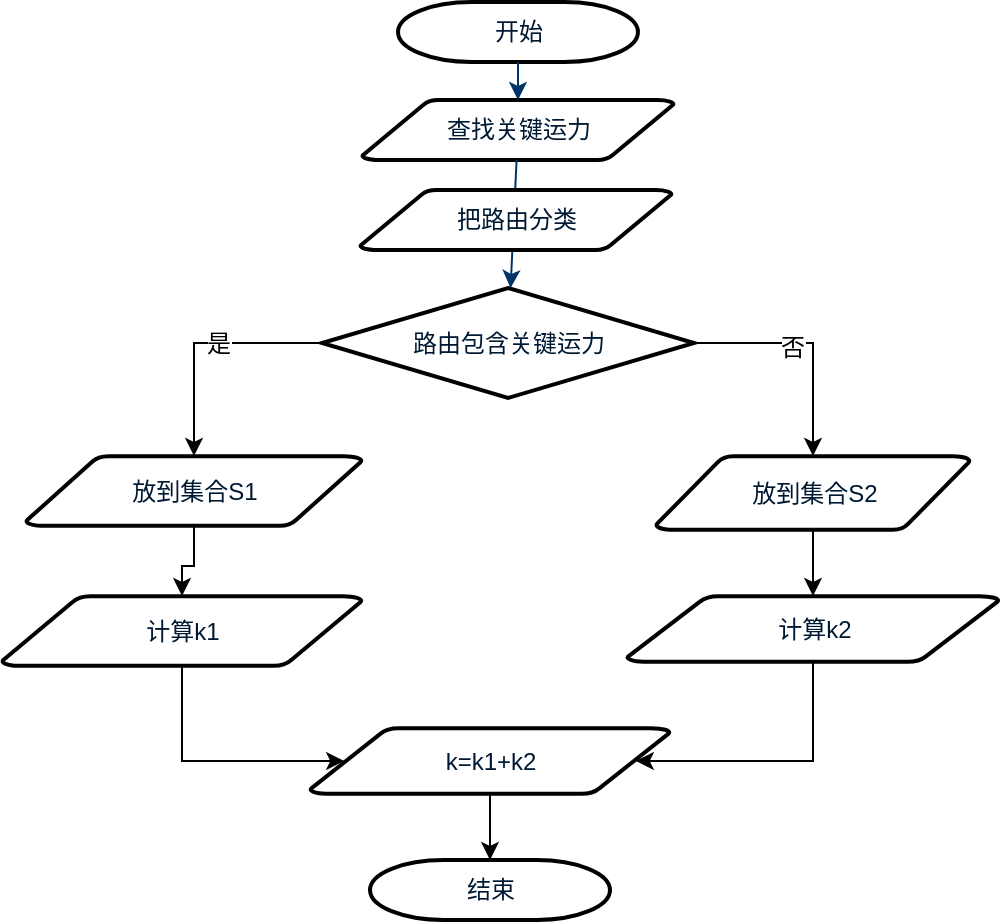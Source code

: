 <mxfile version="10.7.7" type="github"><diagram id="6a731a19-8d31-9384-78a2-239565b7b9f0" name="Page-1"><mxGraphModel dx="1372" dy="661" grid="1" gridSize="11" guides="1" tooltips="1" connect="1" arrows="1" fold="1" page="1" pageScale="1" pageWidth="1169" pageHeight="827" background="#ffffff" math="0" shadow="0"><root><mxCell id="0"/><mxCell id="1" parent="0"/><mxCell id="2" value="开始" style="shape=mxgraph.flowchart.terminator;fillColor=#FFFFFF;strokeColor=#000000;strokeWidth=2;gradientColor=none;gradientDirection=north;fontColor=#001933;fontStyle=0;html=1;" parent="1" vertex="1"><mxGeometry x="256" y="121" width="120" height="30" as="geometry"/></mxCell><mxCell id="3" value="查找关键运力" style="shape=mxgraph.flowchart.data;fillColor=#FFFFFF;strokeColor=#000000;strokeWidth=2;gradientColor=none;gradientDirection=north;fontColor=#001933;fontStyle=0;html=1;" parent="1" vertex="1"><mxGeometry x="238" y="170" width="156" height="30" as="geometry"/></mxCell><mxCell id="l3gBCyzJHe2TUMOAiHgv-42" style="edgeStyle=orthogonalEdgeStyle;rounded=0;orthogonalLoop=1;jettySize=auto;html=1;exitX=0;exitY=0.5;exitDx=0;exitDy=0;exitPerimeter=0;" edge="1" parent="1" source="6" target="f2OezAEUeffLQTiJfLLL-65"><mxGeometry relative="1" as="geometry"><mxPoint x="209" y="308" as="sourcePoint"/></mxGeometry></mxCell><mxCell id="l3gBCyzJHe2TUMOAiHgv-57" value="是" style="text;html=1;resizable=0;points=[];align=center;verticalAlign=middle;labelBackgroundColor=#ffffff;" vertex="1" connectable="0" parent="l3gBCyzJHe2TUMOAiHgv-42"><mxGeometry x="-0.133" relative="1" as="geometry"><mxPoint as="offset"/></mxGeometry></mxCell><mxCell id="l3gBCyzJHe2TUMOAiHgv-50" style="edgeStyle=orthogonalEdgeStyle;rounded=0;orthogonalLoop=1;jettySize=auto;html=1;exitX=1;exitY=0.5;exitDx=0;exitDy=0;exitPerimeter=0;" edge="1" parent="1" source="6" target="l3gBCyzJHe2TUMOAiHgv-43"><mxGeometry relative="1" as="geometry"/></mxCell><mxCell id="l3gBCyzJHe2TUMOAiHgv-58" value="否" style="text;html=1;resizable=0;points=[];align=center;verticalAlign=middle;labelBackgroundColor=#ffffff;" vertex="1" connectable="0" parent="l3gBCyzJHe2TUMOAiHgv-50"><mxGeometry x="-0.155" y="-2" relative="1" as="geometry"><mxPoint as="offset"/></mxGeometry></mxCell><mxCell id="6" value="路由包含关键运力" style="shape=mxgraph.flowchart.decision;fillColor=#FFFFFF;strokeColor=#000000;strokeWidth=2;gradientColor=none;gradientDirection=north;fontColor=#001933;fontStyle=0;html=1;" parent="1" vertex="1"><mxGeometry x="218" y="264" width="186" height="55" as="geometry"/></mxCell><mxCell id="7" style="fontColor=#001933;fontStyle=1;strokeColor=#003366;strokeWidth=1;html=1;" parent="1" source="2" target="3" edge="1"><mxGeometry relative="1" as="geometry"/></mxCell><mxCell id="8" style="fontColor=#001933;fontStyle=1;strokeColor=#003366;strokeWidth=1;html=1;" parent="1" source="3" target="6" edge="1"><mxGeometry relative="1" as="geometry"><mxPoint x="316" y="285" as="targetPoint"/></mxGeometry></mxCell><mxCell id="40" value="结束" style="shape=mxgraph.flowchart.terminator;fillColor=#FFFFFF;strokeColor=#000000;strokeWidth=2;gradientColor=none;gradientDirection=north;fontColor=#001933;fontStyle=0;html=1;" parent="1" vertex="1"><mxGeometry x="242" y="550" width="120" height="30" as="geometry"/></mxCell><mxCell id="l3gBCyzJHe2TUMOAiHgv-49" style="edgeStyle=orthogonalEdgeStyle;rounded=0;orthogonalLoop=1;jettySize=auto;html=1;" edge="1" parent="1" source="f2OezAEUeffLQTiJfLLL-65" target="l3gBCyzJHe2TUMOAiHgv-44"><mxGeometry relative="1" as="geometry"/></mxCell><mxCell id="f2OezAEUeffLQTiJfLLL-65" value="放到集合S1" style="shape=mxgraph.flowchart.data;fillColor=#FFFFFF;strokeColor=#000000;strokeWidth=2;gradientColor=none;gradientDirection=north;fontColor=#001933;fontStyle=0;html=1;" parent="1" vertex="1"><mxGeometry x="70" y="348" width="168" height="35" as="geometry"/></mxCell><mxCell id="l3gBCyzJHe2TUMOAiHgv-41" value="把路由分类" style="shape=mxgraph.flowchart.data;fillColor=#FFFFFF;strokeColor=#000000;strokeWidth=2;gradientColor=none;gradientDirection=north;fontColor=#001933;fontStyle=0;html=1;" vertex="1" parent="1"><mxGeometry x="237" y="215" width="156" height="30" as="geometry"/></mxCell><mxCell id="l3gBCyzJHe2TUMOAiHgv-51" style="edgeStyle=orthogonalEdgeStyle;rounded=0;orthogonalLoop=1;jettySize=auto;html=1;" edge="1" parent="1" source="l3gBCyzJHe2TUMOAiHgv-43" target="l3gBCyzJHe2TUMOAiHgv-48"><mxGeometry relative="1" as="geometry"/></mxCell><mxCell id="l3gBCyzJHe2TUMOAiHgv-43" value="放到集合S2" style="shape=mxgraph.flowchart.data;fillColor=#FFFFFF;strokeColor=#000000;strokeWidth=2;gradientColor=none;gradientDirection=north;fontColor=#001933;fontStyle=0;html=1;" vertex="1" parent="1"><mxGeometry x="385" y="348" width="157" height="37" as="geometry"/></mxCell><mxCell id="l3gBCyzJHe2TUMOAiHgv-53" style="edgeStyle=orthogonalEdgeStyle;rounded=0;orthogonalLoop=1;jettySize=auto;html=1;entryX=0.095;entryY=0.5;entryDx=0;entryDy=0;entryPerimeter=0;" edge="1" parent="1" source="l3gBCyzJHe2TUMOAiHgv-44" target="l3gBCyzJHe2TUMOAiHgv-52"><mxGeometry relative="1" as="geometry"><Array as="points"><mxPoint x="148" y="501"/></Array></mxGeometry></mxCell><mxCell id="l3gBCyzJHe2TUMOAiHgv-44" value="计算k1" style="shape=mxgraph.flowchart.data;fillColor=#FFFFFF;strokeColor=#000000;strokeWidth=2;gradientColor=none;gradientDirection=north;fontColor=#001933;fontStyle=0;html=1;" vertex="1" parent="1"><mxGeometry x="58" y="418" width="180" height="35" as="geometry"/></mxCell><mxCell id="l3gBCyzJHe2TUMOAiHgv-56" style="edgeStyle=orthogonalEdgeStyle;rounded=0;orthogonalLoop=1;jettySize=auto;html=1;entryX=0.905;entryY=0.5;entryDx=0;entryDy=0;entryPerimeter=0;" edge="1" parent="1" source="l3gBCyzJHe2TUMOAiHgv-48" target="l3gBCyzJHe2TUMOAiHgv-52"><mxGeometry relative="1" as="geometry"><Array as="points"><mxPoint x="464" y="501"/></Array></mxGeometry></mxCell><mxCell id="l3gBCyzJHe2TUMOAiHgv-48" value="计算k2" style="shape=mxgraph.flowchart.data;fillColor=#FFFFFF;strokeColor=#000000;strokeWidth=2;gradientColor=none;gradientDirection=north;fontColor=#001933;fontStyle=0;html=1;" vertex="1" parent="1"><mxGeometry x="370.5" y="418" width="186" height="33" as="geometry"/></mxCell><mxCell id="l3gBCyzJHe2TUMOAiHgv-55" style="edgeStyle=orthogonalEdgeStyle;rounded=0;orthogonalLoop=1;jettySize=auto;html=1;" edge="1" parent="1" source="l3gBCyzJHe2TUMOAiHgv-52" target="40"><mxGeometry relative="1" as="geometry"/></mxCell><mxCell id="l3gBCyzJHe2TUMOAiHgv-52" value="k=k1+k2" style="shape=mxgraph.flowchart.data;fillColor=#FFFFFF;strokeColor=#000000;strokeWidth=2;gradientColor=none;gradientDirection=north;fontColor=#001933;fontStyle=0;html=1;" vertex="1" parent="1"><mxGeometry x="212" y="484" width="180" height="33" as="geometry"/></mxCell></root></mxGraphModel></diagram></mxfile>